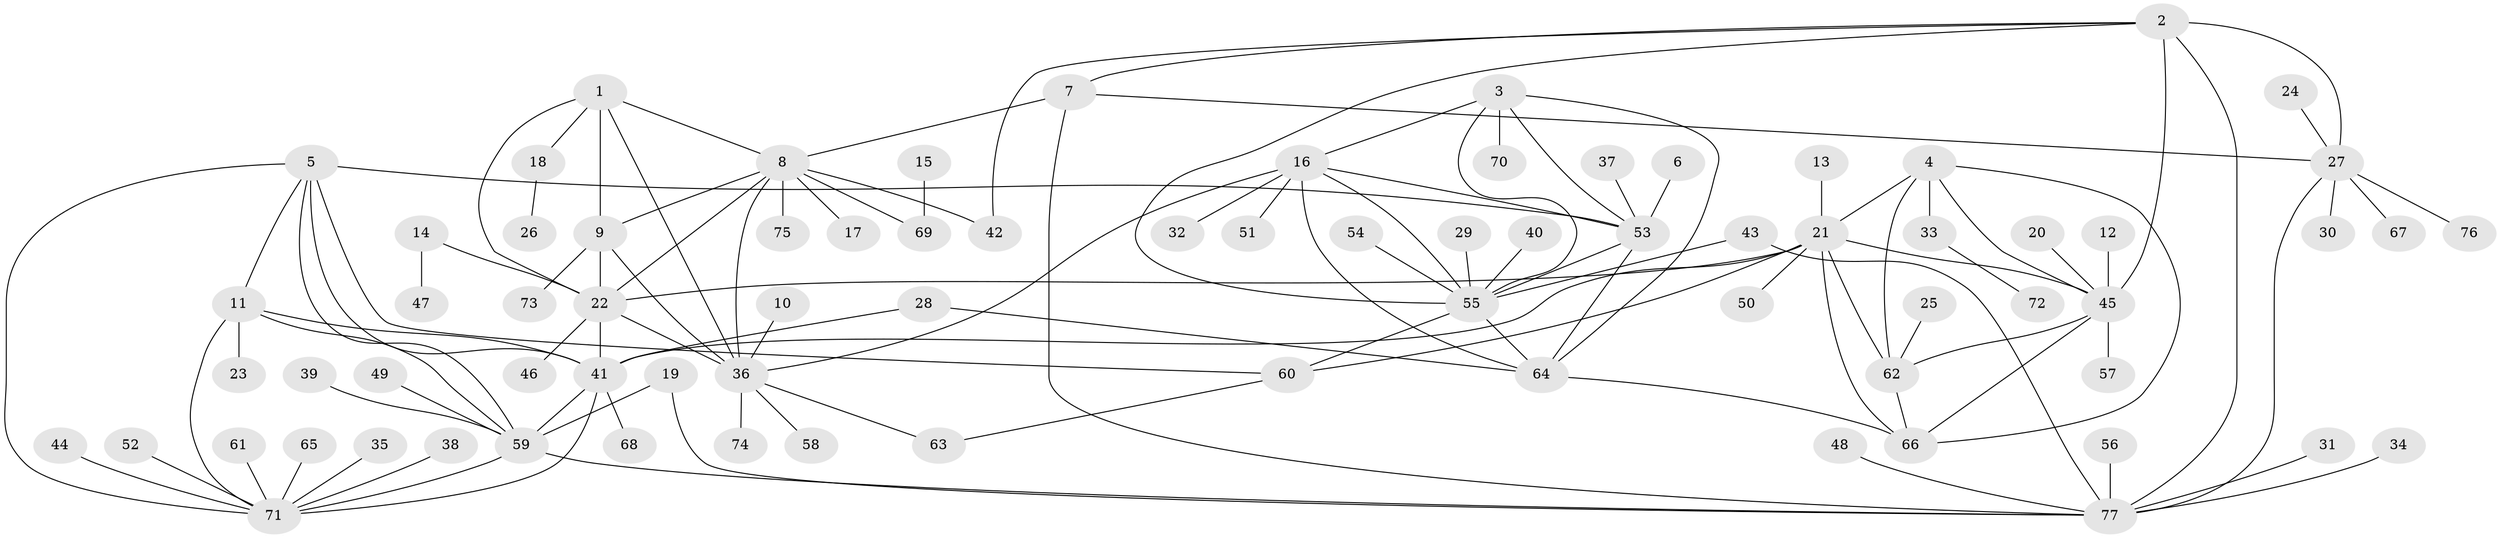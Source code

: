// original degree distribution, {9: 0.03669724770642202, 6: 0.05504587155963303, 11: 0.01834862385321101, 7: 0.01834862385321101, 10: 0.03669724770642202, 5: 0.03669724770642202, 12: 0.009174311926605505, 8: 0.01834862385321101, 2: 0.1559633027522936, 1: 0.5871559633027523, 3: 0.01834862385321101, 4: 0.009174311926605505}
// Generated by graph-tools (version 1.1) at 2025/37/03/04/25 23:37:43]
// undirected, 77 vertices, 116 edges
graph export_dot {
  node [color=gray90,style=filled];
  1;
  2;
  3;
  4;
  5;
  6;
  7;
  8;
  9;
  10;
  11;
  12;
  13;
  14;
  15;
  16;
  17;
  18;
  19;
  20;
  21;
  22;
  23;
  24;
  25;
  26;
  27;
  28;
  29;
  30;
  31;
  32;
  33;
  34;
  35;
  36;
  37;
  38;
  39;
  40;
  41;
  42;
  43;
  44;
  45;
  46;
  47;
  48;
  49;
  50;
  51;
  52;
  53;
  54;
  55;
  56;
  57;
  58;
  59;
  60;
  61;
  62;
  63;
  64;
  65;
  66;
  67;
  68;
  69;
  70;
  71;
  72;
  73;
  74;
  75;
  76;
  77;
  1 -- 8 [weight=1.0];
  1 -- 9 [weight=1.0];
  1 -- 18 [weight=1.0];
  1 -- 22 [weight=1.0];
  1 -- 36 [weight=1.0];
  2 -- 7 [weight=2.0];
  2 -- 27 [weight=2.0];
  2 -- 42 [weight=1.0];
  2 -- 45 [weight=1.0];
  2 -- 55 [weight=1.0];
  2 -- 77 [weight=2.0];
  3 -- 16 [weight=1.0];
  3 -- 53 [weight=1.0];
  3 -- 55 [weight=1.0];
  3 -- 64 [weight=1.0];
  3 -- 70 [weight=1.0];
  4 -- 21 [weight=1.0];
  4 -- 33 [weight=1.0];
  4 -- 45 [weight=1.0];
  4 -- 62 [weight=1.0];
  4 -- 66 [weight=1.0];
  5 -- 11 [weight=1.0];
  5 -- 41 [weight=1.0];
  5 -- 53 [weight=1.0];
  5 -- 59 [weight=1.0];
  5 -- 60 [weight=1.0];
  5 -- 71 [weight=1.0];
  6 -- 53 [weight=1.0];
  7 -- 8 [weight=1.0];
  7 -- 27 [weight=1.0];
  7 -- 77 [weight=1.0];
  8 -- 9 [weight=1.0];
  8 -- 17 [weight=1.0];
  8 -- 22 [weight=1.0];
  8 -- 36 [weight=1.0];
  8 -- 42 [weight=1.0];
  8 -- 69 [weight=1.0];
  8 -- 75 [weight=1.0];
  9 -- 22 [weight=1.0];
  9 -- 36 [weight=1.0];
  9 -- 73 [weight=1.0];
  10 -- 36 [weight=1.0];
  11 -- 23 [weight=1.0];
  11 -- 41 [weight=1.0];
  11 -- 59 [weight=1.0];
  11 -- 71 [weight=1.0];
  12 -- 45 [weight=1.0];
  13 -- 21 [weight=1.0];
  14 -- 22 [weight=1.0];
  14 -- 47 [weight=1.0];
  15 -- 69 [weight=1.0];
  16 -- 32 [weight=1.0];
  16 -- 36 [weight=1.0];
  16 -- 51 [weight=1.0];
  16 -- 53 [weight=1.0];
  16 -- 55 [weight=1.0];
  16 -- 64 [weight=1.0];
  18 -- 26 [weight=1.0];
  19 -- 59 [weight=1.0];
  19 -- 77 [weight=1.0];
  20 -- 45 [weight=1.0];
  21 -- 22 [weight=1.0];
  21 -- 41 [weight=1.0];
  21 -- 45 [weight=1.0];
  21 -- 50 [weight=1.0];
  21 -- 60 [weight=1.0];
  21 -- 62 [weight=1.0];
  21 -- 66 [weight=1.0];
  22 -- 36 [weight=1.0];
  22 -- 41 [weight=2.0];
  22 -- 46 [weight=1.0];
  24 -- 27 [weight=1.0];
  25 -- 62 [weight=1.0];
  27 -- 30 [weight=1.0];
  27 -- 67 [weight=1.0];
  27 -- 76 [weight=1.0];
  27 -- 77 [weight=1.0];
  28 -- 41 [weight=1.0];
  28 -- 64 [weight=1.0];
  29 -- 55 [weight=1.0];
  31 -- 77 [weight=1.0];
  33 -- 72 [weight=1.0];
  34 -- 77 [weight=1.0];
  35 -- 71 [weight=1.0];
  36 -- 58 [weight=1.0];
  36 -- 63 [weight=1.0];
  36 -- 74 [weight=1.0];
  37 -- 53 [weight=1.0];
  38 -- 71 [weight=1.0];
  39 -- 59 [weight=1.0];
  40 -- 55 [weight=1.0];
  41 -- 59 [weight=1.0];
  41 -- 68 [weight=1.0];
  41 -- 71 [weight=1.0];
  43 -- 55 [weight=1.0];
  43 -- 77 [weight=1.0];
  44 -- 71 [weight=1.0];
  45 -- 57 [weight=1.0];
  45 -- 62 [weight=1.0];
  45 -- 66 [weight=1.0];
  48 -- 77 [weight=1.0];
  49 -- 59 [weight=1.0];
  52 -- 71 [weight=1.0];
  53 -- 55 [weight=1.0];
  53 -- 64 [weight=1.0];
  54 -- 55 [weight=1.0];
  55 -- 60 [weight=1.0];
  55 -- 64 [weight=1.0];
  56 -- 77 [weight=1.0];
  59 -- 71 [weight=1.0];
  59 -- 77 [weight=1.0];
  60 -- 63 [weight=1.0];
  61 -- 71 [weight=1.0];
  62 -- 66 [weight=1.0];
  64 -- 66 [weight=1.0];
  65 -- 71 [weight=1.0];
}
